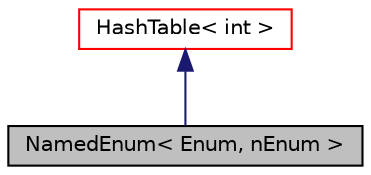 digraph "NamedEnum&lt; Enum, nEnum &gt;"
{
  bgcolor="transparent";
  edge [fontname="Helvetica",fontsize="10",labelfontname="Helvetica",labelfontsize="10"];
  node [fontname="Helvetica",fontsize="10",shape=record];
  Node77 [label="NamedEnum\< Enum, nEnum \>",height=0.2,width=0.4,color="black", fillcolor="grey75", style="filled", fontcolor="black"];
  Node78 -> Node77 [dir="back",color="midnightblue",fontsize="10",style="solid",fontname="Helvetica"];
  Node78 [label="HashTable\< int \>",height=0.2,width=0.4,color="red",URL="$a26841.html"];
}
